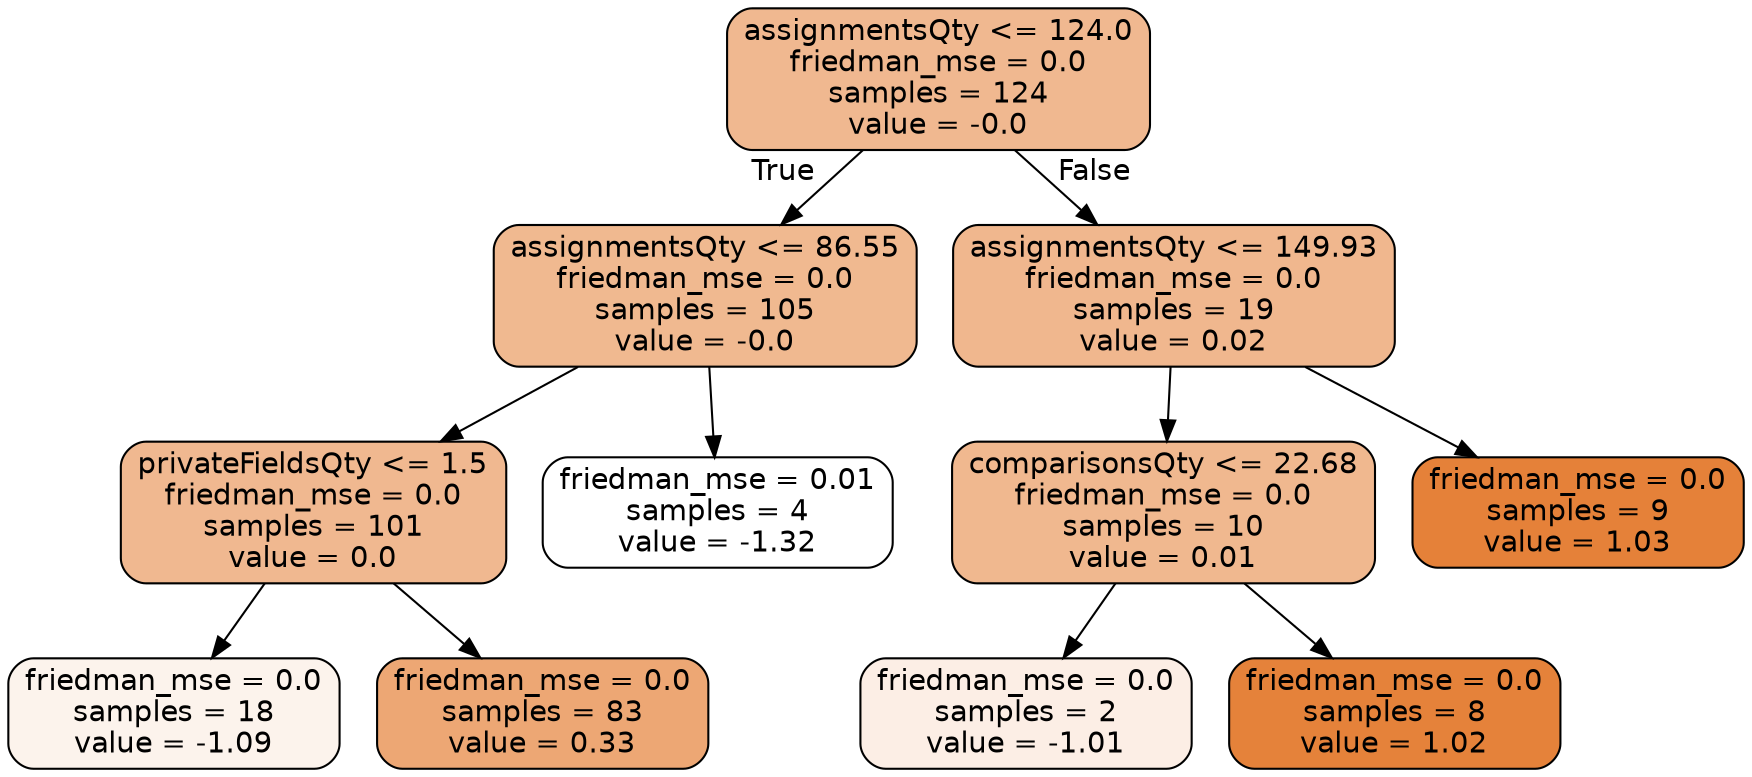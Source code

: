 digraph Tree {
node [shape=box, style="filled, rounded", color="black", fontname="helvetica"] ;
edge [fontname="helvetica"] ;
0 [label="assignmentsQty <= 124.0\nfriedman_mse = 0.0\nsamples = 124\nvalue = -0.0", fillcolor="#f0b890"] ;
1 [label="assignmentsQty <= 86.55\nfriedman_mse = 0.0\nsamples = 105\nvalue = -0.0", fillcolor="#f0b990"] ;
0 -> 1 [labeldistance=2.5, labelangle=45, headlabel="True"] ;
3 [label="privateFieldsQty <= 1.5\nfriedman_mse = 0.0\nsamples = 101\nvalue = 0.0", fillcolor="#f0b890"] ;
1 -> 3 ;
5 [label="friedman_mse = 0.0\nsamples = 18\nvalue = -1.09", fillcolor="#fcf3ec"] ;
3 -> 5 ;
6 [label="friedman_mse = 0.0\nsamples = 83\nvalue = 0.33", fillcolor="#eda774"] ;
3 -> 6 ;
4 [label="friedman_mse = 0.01\nsamples = 4\nvalue = -1.32", fillcolor="#ffffff"] ;
1 -> 4 ;
2 [label="assignmentsQty <= 149.93\nfriedman_mse = 0.0\nsamples = 19\nvalue = 0.02", fillcolor="#f0b78e"] ;
0 -> 2 [labeldistance=2.5, labelangle=-45, headlabel="False"] ;
7 [label="comparisonsQty <= 22.68\nfriedman_mse = 0.0\nsamples = 10\nvalue = 0.01", fillcolor="#f0b88f"] ;
2 -> 7 ;
9 [label="friedman_mse = 0.0\nsamples = 2\nvalue = -1.01", fillcolor="#fceee5"] ;
7 -> 9 ;
10 [label="friedman_mse = 0.0\nsamples = 8\nvalue = 1.02", fillcolor="#e5823a"] ;
7 -> 10 ;
8 [label="friedman_mse = 0.0\nsamples = 9\nvalue = 1.03", fillcolor="#e58139"] ;
2 -> 8 ;
}